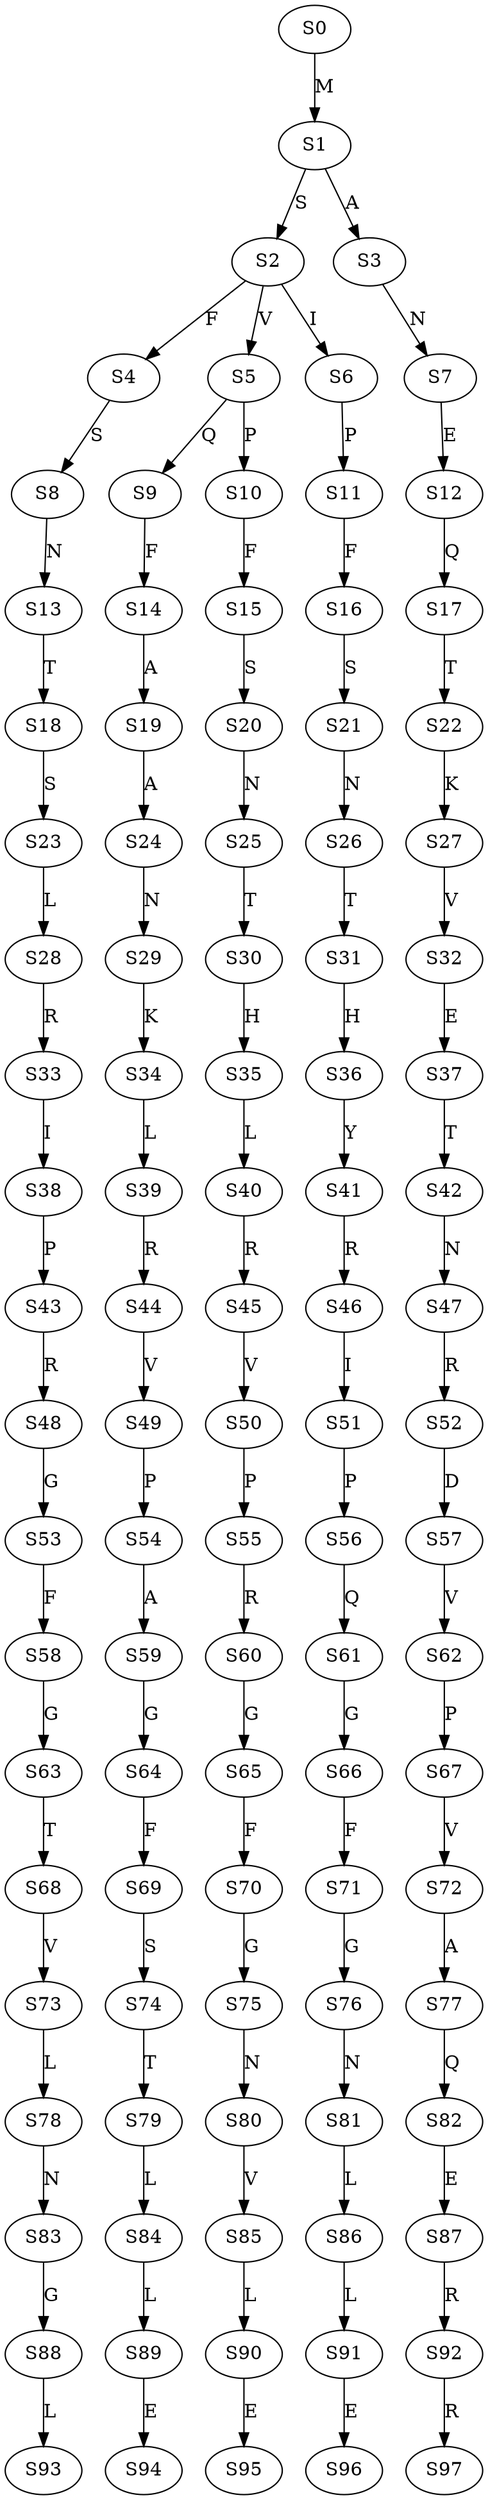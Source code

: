 strict digraph  {
	S0 -> S1 [ label = M ];
	S1 -> S2 [ label = S ];
	S1 -> S3 [ label = A ];
	S2 -> S4 [ label = F ];
	S2 -> S5 [ label = V ];
	S2 -> S6 [ label = I ];
	S3 -> S7 [ label = N ];
	S4 -> S8 [ label = S ];
	S5 -> S9 [ label = Q ];
	S5 -> S10 [ label = P ];
	S6 -> S11 [ label = P ];
	S7 -> S12 [ label = E ];
	S8 -> S13 [ label = N ];
	S9 -> S14 [ label = F ];
	S10 -> S15 [ label = F ];
	S11 -> S16 [ label = F ];
	S12 -> S17 [ label = Q ];
	S13 -> S18 [ label = T ];
	S14 -> S19 [ label = A ];
	S15 -> S20 [ label = S ];
	S16 -> S21 [ label = S ];
	S17 -> S22 [ label = T ];
	S18 -> S23 [ label = S ];
	S19 -> S24 [ label = A ];
	S20 -> S25 [ label = N ];
	S21 -> S26 [ label = N ];
	S22 -> S27 [ label = K ];
	S23 -> S28 [ label = L ];
	S24 -> S29 [ label = N ];
	S25 -> S30 [ label = T ];
	S26 -> S31 [ label = T ];
	S27 -> S32 [ label = V ];
	S28 -> S33 [ label = R ];
	S29 -> S34 [ label = K ];
	S30 -> S35 [ label = H ];
	S31 -> S36 [ label = H ];
	S32 -> S37 [ label = E ];
	S33 -> S38 [ label = I ];
	S34 -> S39 [ label = L ];
	S35 -> S40 [ label = L ];
	S36 -> S41 [ label = Y ];
	S37 -> S42 [ label = T ];
	S38 -> S43 [ label = P ];
	S39 -> S44 [ label = R ];
	S40 -> S45 [ label = R ];
	S41 -> S46 [ label = R ];
	S42 -> S47 [ label = N ];
	S43 -> S48 [ label = R ];
	S44 -> S49 [ label = V ];
	S45 -> S50 [ label = V ];
	S46 -> S51 [ label = I ];
	S47 -> S52 [ label = R ];
	S48 -> S53 [ label = G ];
	S49 -> S54 [ label = P ];
	S50 -> S55 [ label = P ];
	S51 -> S56 [ label = P ];
	S52 -> S57 [ label = D ];
	S53 -> S58 [ label = F ];
	S54 -> S59 [ label = A ];
	S55 -> S60 [ label = R ];
	S56 -> S61 [ label = Q ];
	S57 -> S62 [ label = V ];
	S58 -> S63 [ label = G ];
	S59 -> S64 [ label = G ];
	S60 -> S65 [ label = G ];
	S61 -> S66 [ label = G ];
	S62 -> S67 [ label = P ];
	S63 -> S68 [ label = T ];
	S64 -> S69 [ label = F ];
	S65 -> S70 [ label = F ];
	S66 -> S71 [ label = F ];
	S67 -> S72 [ label = V ];
	S68 -> S73 [ label = V ];
	S69 -> S74 [ label = S ];
	S70 -> S75 [ label = G ];
	S71 -> S76 [ label = G ];
	S72 -> S77 [ label = A ];
	S73 -> S78 [ label = L ];
	S74 -> S79 [ label = T ];
	S75 -> S80 [ label = N ];
	S76 -> S81 [ label = N ];
	S77 -> S82 [ label = Q ];
	S78 -> S83 [ label = N ];
	S79 -> S84 [ label = L ];
	S80 -> S85 [ label = V ];
	S81 -> S86 [ label = L ];
	S82 -> S87 [ label = E ];
	S83 -> S88 [ label = G ];
	S84 -> S89 [ label = L ];
	S85 -> S90 [ label = L ];
	S86 -> S91 [ label = L ];
	S87 -> S92 [ label = R ];
	S88 -> S93 [ label = L ];
	S89 -> S94 [ label = E ];
	S90 -> S95 [ label = E ];
	S91 -> S96 [ label = E ];
	S92 -> S97 [ label = R ];
}
